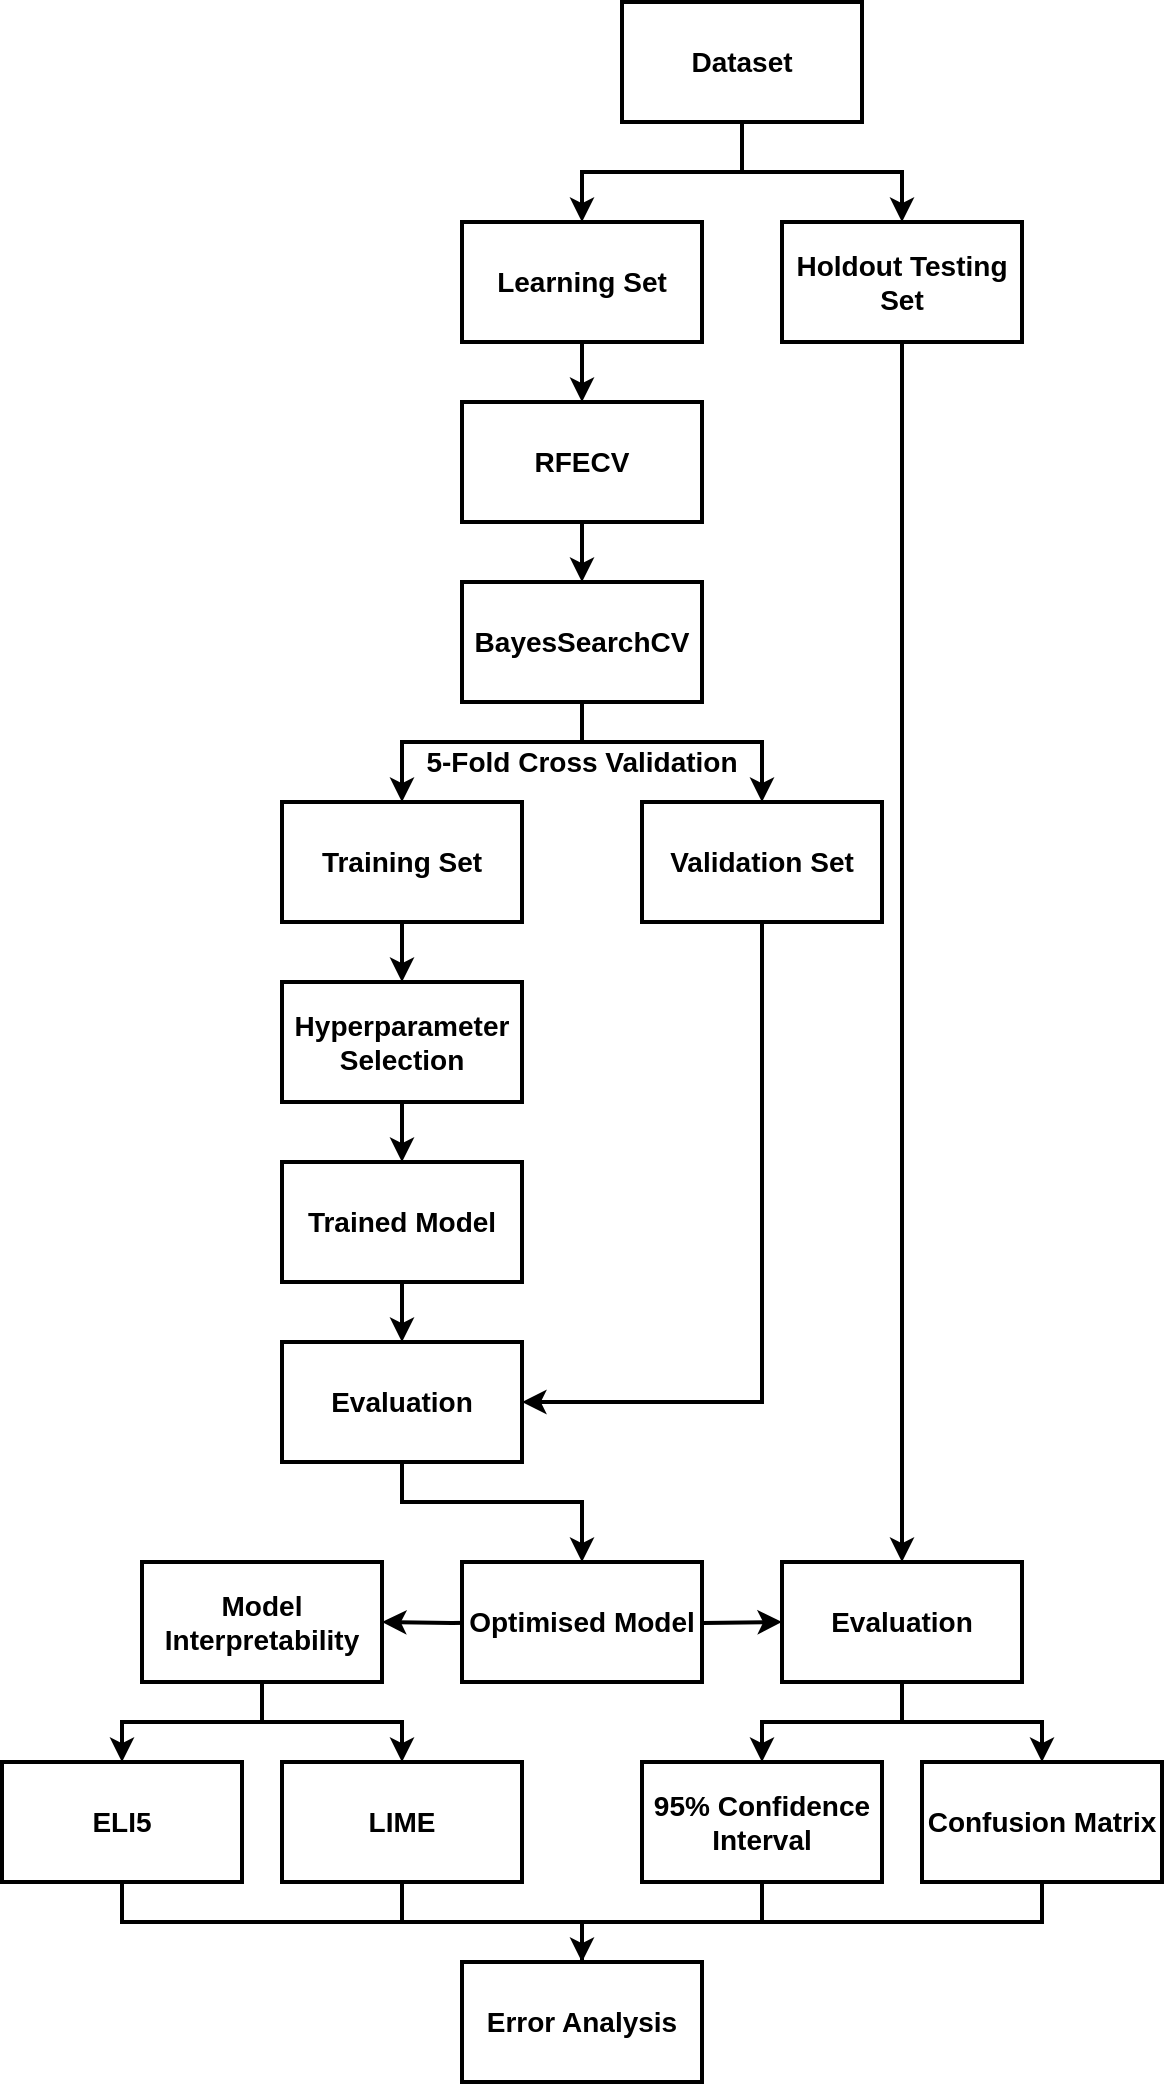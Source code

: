 <mxfile version="21.0.6" type="device"><diagram name="Page-1" id="cayRD9LXp6k94BJoqj1g"><mxGraphModel dx="700" dy="361" grid="1" gridSize="10" guides="1" tooltips="1" connect="1" arrows="1" fold="1" page="1" pageScale="1" pageWidth="2339" pageHeight="3300" math="0" shadow="0"><root><mxCell id="0"/><mxCell id="1" parent="0"/><mxCell id="WuQyJKZNZ314GJ-WXAhn-21" value="&lt;font style=&quot;font-size: 14px;&quot;&gt;&lt;b&gt;5-Fold Cross Validation&lt;/b&gt;&lt;/font&gt;" style="rounded=0;whiteSpace=wrap;html=1;strokeWidth=2;strokeColor=none;" parent="1" vertex="1"><mxGeometry x="610" y="370" width="160" height="60" as="geometry"/></mxCell><mxCell id="2u00yzvwBzByDxByqRnZ-1" value="&lt;font style=&quot;font-size: 14px;&quot;&gt;&lt;b&gt;Learning Set&lt;/b&gt;&lt;/font&gt;" style="rounded=0;whiteSpace=wrap;html=1;strokeWidth=2;" parent="1" vertex="1"><mxGeometry x="630" y="130" width="120" height="60" as="geometry"/></mxCell><mxCell id="WuQyJKZNZ314GJ-WXAhn-18" style="edgeStyle=orthogonalEdgeStyle;rounded=0;orthogonalLoop=1;jettySize=auto;html=1;exitX=0.5;exitY=1;exitDx=0;exitDy=0;entryX=0.5;entryY=0;entryDx=0;entryDy=0;strokeWidth=2;fontSize=14;endArrow=classic;endFill=1;elbow=vertical;" parent="1" source="WuQyJKZNZ314GJ-WXAhn-1" target="WuQyJKZNZ314GJ-WXAhn-4" edge="1"><mxGeometry relative="1" as="geometry"/></mxCell><mxCell id="WuQyJKZNZ314GJ-WXAhn-1" value="&lt;b&gt;RFECV&lt;br&gt;&lt;/b&gt;" style="rounded=0;whiteSpace=wrap;html=1;strokeWidth=2;fontSize=14;" parent="1" vertex="1"><mxGeometry x="630" y="220" width="120" height="60" as="geometry"/></mxCell><mxCell id="WuQyJKZNZ314GJ-WXAhn-24" value="" style="edgeStyle=orthogonalEdgeStyle;rounded=0;orthogonalLoop=1;jettySize=auto;html=1;strokeWidth=2;fontSize=14;startArrow=none;startFill=0;endArrow=classic;endFill=1;elbow=vertical;" parent="1" source="WuQyJKZNZ314GJ-WXAhn-2" target="WuQyJKZNZ314GJ-WXAhn-10" edge="1"><mxGeometry relative="1" as="geometry"/></mxCell><mxCell id="WuQyJKZNZ314GJ-WXAhn-2" value="&lt;font style=&quot;font-size: 14px;&quot;&gt;&lt;b&gt;Training Set&lt;/b&gt;&lt;/font&gt;" style="rounded=0;whiteSpace=wrap;html=1;strokeWidth=2;" parent="1" vertex="1"><mxGeometry x="540" y="420" width="120" height="60" as="geometry"/></mxCell><mxCell id="Egz4LwxEpJrK9Jd5Ynkw-15" style="edgeStyle=orthogonalEdgeStyle;rounded=0;orthogonalLoop=1;jettySize=auto;html=1;entryX=0.5;entryY=0;entryDx=0;entryDy=0;strokeWidth=2;" edge="1" parent="1" source="WuQyJKZNZ314GJ-WXAhn-3" target="WuQyJKZNZ314GJ-WXAhn-28"><mxGeometry relative="1" as="geometry"/></mxCell><mxCell id="WuQyJKZNZ314GJ-WXAhn-3" value="&lt;span style=&quot;font-size: 14px;&quot;&gt;&lt;b&gt;Holdout Testing Set&lt;/b&gt;&lt;/span&gt;" style="rounded=0;whiteSpace=wrap;html=1;strokeWidth=2;" parent="1" vertex="1"><mxGeometry x="790" y="130" width="120" height="60" as="geometry"/></mxCell><mxCell id="WuQyJKZNZ314GJ-WXAhn-4" value="&lt;font style=&quot;font-size: 14px;&quot;&gt;&lt;b&gt;BayesSearchCV&lt;/b&gt;&lt;/font&gt;" style="rounded=0;whiteSpace=wrap;html=1;strokeWidth=2;" parent="1" vertex="1"><mxGeometry x="630" y="310" width="120" height="60" as="geometry"/></mxCell><mxCell id="Egz4LwxEpJrK9Jd5Ynkw-22" style="edgeStyle=orthogonalEdgeStyle;rounded=0;orthogonalLoop=1;jettySize=auto;html=1;entryX=0.5;entryY=0;entryDx=0;entryDy=0;strokeWidth=2;endArrow=none;endFill=0;" edge="1" parent="1" source="WuQyJKZNZ314GJ-WXAhn-8" target="WuQyJKZNZ314GJ-WXAhn-34"><mxGeometry relative="1" as="geometry"><Array as="points"><mxPoint x="780" y="980"/><mxPoint x="690" y="980"/></Array></mxGeometry></mxCell><mxCell id="WuQyJKZNZ314GJ-WXAhn-8" value="&lt;font style=&quot;font-size: 14px;&quot;&gt;&lt;b&gt;95% Confidence Interval&lt;/b&gt;&lt;/font&gt;" style="rounded=0;whiteSpace=wrap;html=1;strokeWidth=2;" parent="1" vertex="1"><mxGeometry x="720" y="900" width="120" height="60" as="geometry"/></mxCell><mxCell id="WuQyJKZNZ314GJ-WXAhn-30" style="edgeStyle=orthogonalEdgeStyle;rounded=0;orthogonalLoop=1;jettySize=auto;html=1;entryX=0;entryY=0.5;entryDx=0;entryDy=0;strokeWidth=2;fontSize=14;startArrow=none;startFill=0;endArrow=classic;endFill=1;elbow=vertical;" parent="1" target="WuQyJKZNZ314GJ-WXAhn-28" edge="1"><mxGeometry relative="1" as="geometry"><mxPoint x="710" y="830" as="sourcePoint"/></mxGeometry></mxCell><mxCell id="WuQyJKZNZ314GJ-WXAhn-44" style="edgeStyle=orthogonalEdgeStyle;rounded=0;orthogonalLoop=1;jettySize=auto;html=1;entryX=1;entryY=0.5;entryDx=0;entryDy=0;strokeWidth=2;fontSize=14;startArrow=none;startFill=0;endArrow=classic;endFill=1;elbow=vertical;exitX=0;exitY=0.5;exitDx=0;exitDy=0;" parent="1" target="WuQyJKZNZ314GJ-WXAhn-35" edge="1"><mxGeometry relative="1" as="geometry"><mxPoint x="660" y="830" as="sourcePoint"/></mxGeometry></mxCell><mxCell id="WuQyJKZNZ314GJ-WXAhn-9" value="&lt;font style=&quot;font-size: 14px;&quot;&gt;&lt;b&gt;Optimised Model&lt;/b&gt;&lt;/font&gt;" style="rounded=0;whiteSpace=wrap;html=1;strokeWidth=2;" parent="1" vertex="1"><mxGeometry x="630" y="800" width="120" height="60" as="geometry"/></mxCell><mxCell id="WuQyJKZNZ314GJ-WXAhn-25" style="edgeStyle=orthogonalEdgeStyle;rounded=0;orthogonalLoop=1;jettySize=auto;html=1;entryX=0.5;entryY=0;entryDx=0;entryDy=0;strokeWidth=2;fontSize=14;startArrow=none;startFill=0;endArrow=classic;endFill=1;elbow=vertical;" parent="1" source="WuQyJKZNZ314GJ-WXAhn-10" target="WuQyJKZNZ314GJ-WXAhn-14" edge="1"><mxGeometry relative="1" as="geometry"/></mxCell><mxCell id="WuQyJKZNZ314GJ-WXAhn-10" value="&lt;font style=&quot;font-size: 14px;&quot;&gt;&lt;b&gt;Hyperparameter Selection&lt;/b&gt;&lt;/font&gt;" style="rounded=0;whiteSpace=wrap;html=1;strokeWidth=2;" parent="1" vertex="1"><mxGeometry x="540" y="510" width="120" height="60" as="geometry"/></mxCell><mxCell id="Egz4LwxEpJrK9Jd5Ynkw-14" style="edgeStyle=orthogonalEdgeStyle;rounded=0;orthogonalLoop=1;jettySize=auto;html=1;strokeWidth=2;" edge="1" parent="1" source="WuQyJKZNZ314GJ-WXAhn-11" target="WuQyJKZNZ314GJ-WXAhn-9"><mxGeometry relative="1" as="geometry"><Array as="points"><mxPoint x="600" y="770"/><mxPoint x="690" y="770"/></Array></mxGeometry></mxCell><mxCell id="WuQyJKZNZ314GJ-WXAhn-11" value="&lt;font style=&quot;font-size: 14px;&quot;&gt;&lt;b&gt;Evaluation&lt;/b&gt;&lt;/font&gt;" style="rounded=0;whiteSpace=wrap;html=1;strokeWidth=2;" parent="1" vertex="1"><mxGeometry x="540" y="690" width="120" height="60" as="geometry"/></mxCell><mxCell id="Egz4LwxEpJrK9Jd5Ynkw-13" style="edgeStyle=orthogonalEdgeStyle;rounded=0;orthogonalLoop=1;jettySize=auto;html=1;entryX=0.5;entryY=0;entryDx=0;entryDy=0;strokeWidth=2;" edge="1" parent="1" source="WuQyJKZNZ314GJ-WXAhn-12" target="WuQyJKZNZ314GJ-WXAhn-3"><mxGeometry relative="1" as="geometry"/></mxCell><mxCell id="WuQyJKZNZ314GJ-WXAhn-12" value="&lt;font style=&quot;font-size: 14px;&quot;&gt;&lt;b&gt;Dataset&lt;/b&gt;&lt;/font&gt;" style="rounded=0;whiteSpace=wrap;html=1;strokeWidth=2;" parent="1" vertex="1"><mxGeometry x="710" y="20" width="120" height="60" as="geometry"/></mxCell><mxCell id="WuQyJKZNZ314GJ-WXAhn-13" value="&lt;span style=&quot;font-size: 14px;&quot;&gt;&lt;b&gt;Validation Set&lt;/b&gt;&lt;/span&gt;" style="rounded=0;whiteSpace=wrap;html=1;strokeWidth=2;" parent="1" vertex="1"><mxGeometry x="720" y="420" width="120" height="60" as="geometry"/></mxCell><mxCell id="WuQyJKZNZ314GJ-WXAhn-26" style="edgeStyle=orthogonalEdgeStyle;rounded=0;orthogonalLoop=1;jettySize=auto;html=1;entryX=0.5;entryY=0;entryDx=0;entryDy=0;strokeWidth=2;fontSize=14;startArrow=none;startFill=0;endArrow=classic;endFill=1;elbow=vertical;" parent="1" source="WuQyJKZNZ314GJ-WXAhn-14" target="WuQyJKZNZ314GJ-WXAhn-11" edge="1"><mxGeometry relative="1" as="geometry"/></mxCell><mxCell id="WuQyJKZNZ314GJ-WXAhn-14" value="&lt;span style=&quot;font-size: 14px;&quot;&gt;&lt;b&gt;Trained Model&lt;/b&gt;&lt;/span&gt;" style="rounded=0;whiteSpace=wrap;html=1;strokeWidth=2;" parent="1" vertex="1"><mxGeometry x="540" y="600" width="120" height="60" as="geometry"/></mxCell><mxCell id="WuQyJKZNZ314GJ-WXAhn-15" value="" style="endArrow=classic;html=1;rounded=0;fontSize=14;strokeWidth=2;exitX=0.5;exitY=1;exitDx=0;exitDy=0;edgeStyle=elbowEdgeStyle;entryX=0.5;entryY=0;entryDx=0;entryDy=0;elbow=vertical;endFill=1;" parent="1" source="WuQyJKZNZ314GJ-WXAhn-12" target="2u00yzvwBzByDxByqRnZ-1" edge="1"><mxGeometry width="50" height="50" relative="1" as="geometry"><mxPoint x="790" y="80.0" as="sourcePoint"/><mxPoint x="850" y="120" as="targetPoint"/></mxGeometry></mxCell><mxCell id="WuQyJKZNZ314GJ-WXAhn-17" value="" style="endArrow=classic;html=1;rounded=0;strokeWidth=2;fontSize=14;elbow=vertical;exitX=0.5;exitY=1;exitDx=0;exitDy=0;entryX=0.5;entryY=0;entryDx=0;entryDy=0;" parent="1" source="2u00yzvwBzByDxByqRnZ-1" target="WuQyJKZNZ314GJ-WXAhn-1" edge="1"><mxGeometry width="50" height="50" relative="1" as="geometry"><mxPoint x="710" y="230" as="sourcePoint"/><mxPoint x="760" y="180" as="targetPoint"/></mxGeometry></mxCell><mxCell id="WuQyJKZNZ314GJ-WXAhn-19" value="" style="endArrow=classic;html=1;rounded=0;strokeWidth=2;fontSize=14;elbow=vertical;edgeStyle=orthogonalEdgeStyle;entryX=0.5;entryY=0;entryDx=0;entryDy=0;endFill=1;" parent="1" target="WuQyJKZNZ314GJ-WXAhn-2" edge="1"><mxGeometry width="50" height="50" relative="1" as="geometry"><mxPoint x="690" y="370" as="sourcePoint"/><mxPoint x="690" y="430" as="targetPoint"/><Array as="points"><mxPoint x="690" y="390"/><mxPoint x="600" y="390"/></Array></mxGeometry></mxCell><mxCell id="WuQyJKZNZ314GJ-WXAhn-20" value="" style="endArrow=classic;html=1;rounded=0;strokeWidth=2;fontSize=14;elbow=vertical;edgeStyle=orthogonalEdgeStyle;entryX=0.5;entryY=0;entryDx=0;entryDy=0;endFill=1;" parent="1" target="WuQyJKZNZ314GJ-WXAhn-13" edge="1"><mxGeometry width="50" height="50" relative="1" as="geometry"><mxPoint x="690" y="370" as="sourcePoint"/><mxPoint x="690" y="410" as="targetPoint"/><Array as="points"><mxPoint x="690" y="390"/><mxPoint x="780" y="390"/></Array></mxGeometry></mxCell><mxCell id="WuQyJKZNZ314GJ-WXAhn-27" value="" style="endArrow=none;html=1;rounded=0;strokeWidth=2;fontSize=14;elbow=vertical;entryX=0.5;entryY=1;entryDx=0;entryDy=0;edgeStyle=orthogonalEdgeStyle;exitX=1;exitY=0.5;exitDx=0;exitDy=0;endFill=0;startArrow=classic;startFill=1;" parent="1" source="WuQyJKZNZ314GJ-WXAhn-11" target="WuQyJKZNZ314GJ-WXAhn-13" edge="1"><mxGeometry width="50" height="50" relative="1" as="geometry"><mxPoint x="810" y="780" as="sourcePoint"/><mxPoint x="760" y="580" as="targetPoint"/></mxGeometry></mxCell><mxCell id="WuQyJKZNZ314GJ-WXAhn-28" value="&lt;font style=&quot;font-size: 14px;&quot;&gt;&lt;b&gt;Evaluation&lt;/b&gt;&lt;/font&gt;" style="rounded=0;whiteSpace=wrap;html=1;strokeWidth=2;" parent="1" vertex="1"><mxGeometry x="790" y="800" width="120" height="60" as="geometry"/></mxCell><mxCell id="Egz4LwxEpJrK9Jd5Ynkw-23" style="edgeStyle=orthogonalEdgeStyle;rounded=0;orthogonalLoop=1;jettySize=auto;html=1;entryX=0.5;entryY=0;entryDx=0;entryDy=0;exitX=0.5;exitY=1;exitDx=0;exitDy=0;strokeWidth=2;endArrow=classic;endFill=1;" edge="1" parent="1" source="WuQyJKZNZ314GJ-WXAhn-33" target="WuQyJKZNZ314GJ-WXAhn-34"><mxGeometry relative="1" as="geometry"><Array as="points"><mxPoint x="920" y="980"/><mxPoint x="690" y="980"/></Array></mxGeometry></mxCell><mxCell id="WuQyJKZNZ314GJ-WXAhn-33" value="&lt;font style=&quot;font-size: 14px;&quot;&gt;&lt;b&gt;Confusion Matrix&lt;/b&gt;&lt;/font&gt;" style="rounded=0;whiteSpace=wrap;html=1;strokeWidth=2;" parent="1" vertex="1"><mxGeometry x="860" y="900" width="120" height="60" as="geometry"/></mxCell><mxCell id="WuQyJKZNZ314GJ-WXAhn-34" value="&lt;font style=&quot;font-size: 14px;&quot;&gt;&lt;b&gt;Error Analysis&lt;/b&gt;&lt;/font&gt;" style="rounded=0;whiteSpace=wrap;html=1;strokeWidth=2;" parent="1" vertex="1"><mxGeometry x="630" y="1000" width="120" height="60" as="geometry"/></mxCell><mxCell id="WuQyJKZNZ314GJ-WXAhn-35" value="&lt;font style=&quot;font-size: 14px;&quot;&gt;&lt;b&gt;Model Interpretability&lt;/b&gt;&lt;/font&gt;" style="rounded=0;whiteSpace=wrap;html=1;strokeWidth=2;" parent="1" vertex="1"><mxGeometry x="470" y="800" width="120" height="60" as="geometry"/></mxCell><mxCell id="Egz4LwxEpJrK9Jd5Ynkw-20" style="edgeStyle=orthogonalEdgeStyle;rounded=0;orthogonalLoop=1;jettySize=auto;html=1;entryX=0.5;entryY=0;entryDx=0;entryDy=0;strokeWidth=2;endArrow=none;endFill=0;" edge="1" parent="1" source="WuQyJKZNZ314GJ-WXAhn-36" target="WuQyJKZNZ314GJ-WXAhn-34"><mxGeometry relative="1" as="geometry"><Array as="points"><mxPoint x="460" y="980"/><mxPoint x="690" y="980"/></Array></mxGeometry></mxCell><mxCell id="WuQyJKZNZ314GJ-WXAhn-36" value="&lt;font style=&quot;font-size: 14px;&quot;&gt;&lt;b&gt;ELI5&lt;/b&gt;&lt;/font&gt;" style="rounded=0;whiteSpace=wrap;html=1;strokeWidth=2;" parent="1" vertex="1"><mxGeometry x="400" y="900" width="120" height="60" as="geometry"/></mxCell><mxCell id="Egz4LwxEpJrK9Jd5Ynkw-21" style="edgeStyle=orthogonalEdgeStyle;rounded=0;orthogonalLoop=1;jettySize=auto;html=1;strokeWidth=2;endArrow=none;endFill=0;" edge="1" parent="1" source="WuQyJKZNZ314GJ-WXAhn-37"><mxGeometry relative="1" as="geometry"><mxPoint x="690" y="1000" as="targetPoint"/><Array as="points"><mxPoint x="600" y="980"/><mxPoint x="690" y="980"/></Array></mxGeometry></mxCell><mxCell id="WuQyJKZNZ314GJ-WXAhn-37" value="&lt;font style=&quot;font-size: 14px;&quot;&gt;&lt;b&gt;LIME&lt;/b&gt;&lt;/font&gt;" style="rounded=0;whiteSpace=wrap;html=1;strokeWidth=2;" parent="1" vertex="1"><mxGeometry x="540" y="900" width="120" height="60" as="geometry"/></mxCell><mxCell id="WuQyJKZNZ314GJ-WXAhn-38" value="" style="endArrow=classic;html=1;rounded=0;strokeWidth=2;fontSize=14;elbow=vertical;exitX=0.5;exitY=1;exitDx=0;exitDy=0;edgeStyle=orthogonalEdgeStyle;entryX=0.5;entryY=0;entryDx=0;entryDy=0;endFill=1;" parent="1" source="WuQyJKZNZ314GJ-WXAhn-28" target="WuQyJKZNZ314GJ-WXAhn-8" edge="1"><mxGeometry width="50" height="50" relative="1" as="geometry"><mxPoint x="750" y="830" as="sourcePoint"/><mxPoint x="850" y="890" as="targetPoint"/></mxGeometry></mxCell><mxCell id="WuQyJKZNZ314GJ-WXAhn-42" value="" style="endArrow=none;html=1;rounded=0;strokeWidth=2;fontSize=14;elbow=vertical;entryX=0.5;entryY=1;entryDx=0;entryDy=0;edgeStyle=orthogonalEdgeStyle;exitX=0.5;exitY=0;exitDx=0;exitDy=0;endFill=0;startArrow=classic;startFill=1;" parent="1" target="WuQyJKZNZ314GJ-WXAhn-35" edge="1" source="WuQyJKZNZ314GJ-WXAhn-36"><mxGeometry width="50" height="50" relative="1" as="geometry"><mxPoint x="430" y="920" as="sourcePoint"/><mxPoint x="500" y="870" as="targetPoint"/><Array as="points"><mxPoint x="460" y="880"/><mxPoint x="530" y="880"/></Array></mxGeometry></mxCell><mxCell id="WuQyJKZNZ314GJ-WXAhn-43" value="" style="endArrow=none;html=1;rounded=0;strokeWidth=2;fontSize=14;elbow=vertical;edgeStyle=orthogonalEdgeStyle;exitX=0.5;exitY=0;exitDx=0;exitDy=0;endFill=0;startArrow=classic;startFill=1;entryX=0.5;entryY=1;entryDx=0;entryDy=0;" parent="1" source="WuQyJKZNZ314GJ-WXAhn-37" edge="1" target="WuQyJKZNZ314GJ-WXAhn-35"><mxGeometry width="50" height="50" relative="1" as="geometry"><mxPoint x="510" y="900" as="sourcePoint"/><mxPoint x="510" y="860" as="targetPoint"/></mxGeometry></mxCell><mxCell id="Egz4LwxEpJrK9Jd5Ynkw-2" value="" style="endArrow=classic;html=1;rounded=0;strokeWidth=2;fontSize=14;elbow=vertical;edgeStyle=orthogonalEdgeStyle;entryX=0.5;entryY=0;entryDx=0;entryDy=0;endFill=1;" edge="1" parent="1" target="WuQyJKZNZ314GJ-WXAhn-33"><mxGeometry width="50" height="50" relative="1" as="geometry"><mxPoint x="850" y="860" as="sourcePoint"/><mxPoint x="780" y="930" as="targetPoint"/><Array as="points"><mxPoint x="850" y="880"/><mxPoint x="920" y="880"/></Array></mxGeometry></mxCell></root></mxGraphModel></diagram></mxfile>